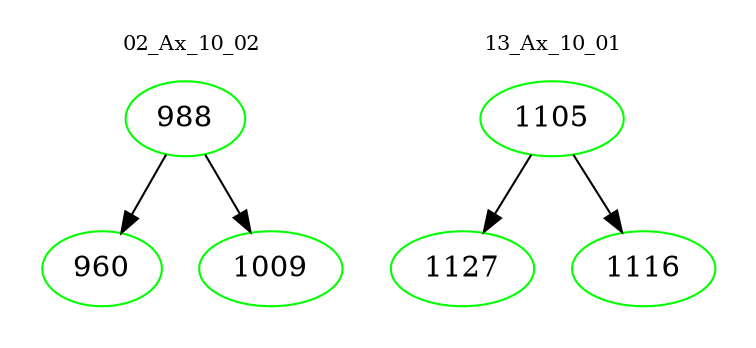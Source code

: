 digraph{
subgraph cluster_0 {
color = white
label = "02_Ax_10_02";
fontsize=10;
T0_988 [label="988", color="green"]
T0_988 -> T0_960 [color="black"]
T0_960 [label="960", color="green"]
T0_988 -> T0_1009 [color="black"]
T0_1009 [label="1009", color="green"]
}
subgraph cluster_1 {
color = white
label = "13_Ax_10_01";
fontsize=10;
T1_1105 [label="1105", color="green"]
T1_1105 -> T1_1127 [color="black"]
T1_1127 [label="1127", color="green"]
T1_1105 -> T1_1116 [color="black"]
T1_1116 [label="1116", color="green"]
}
}
